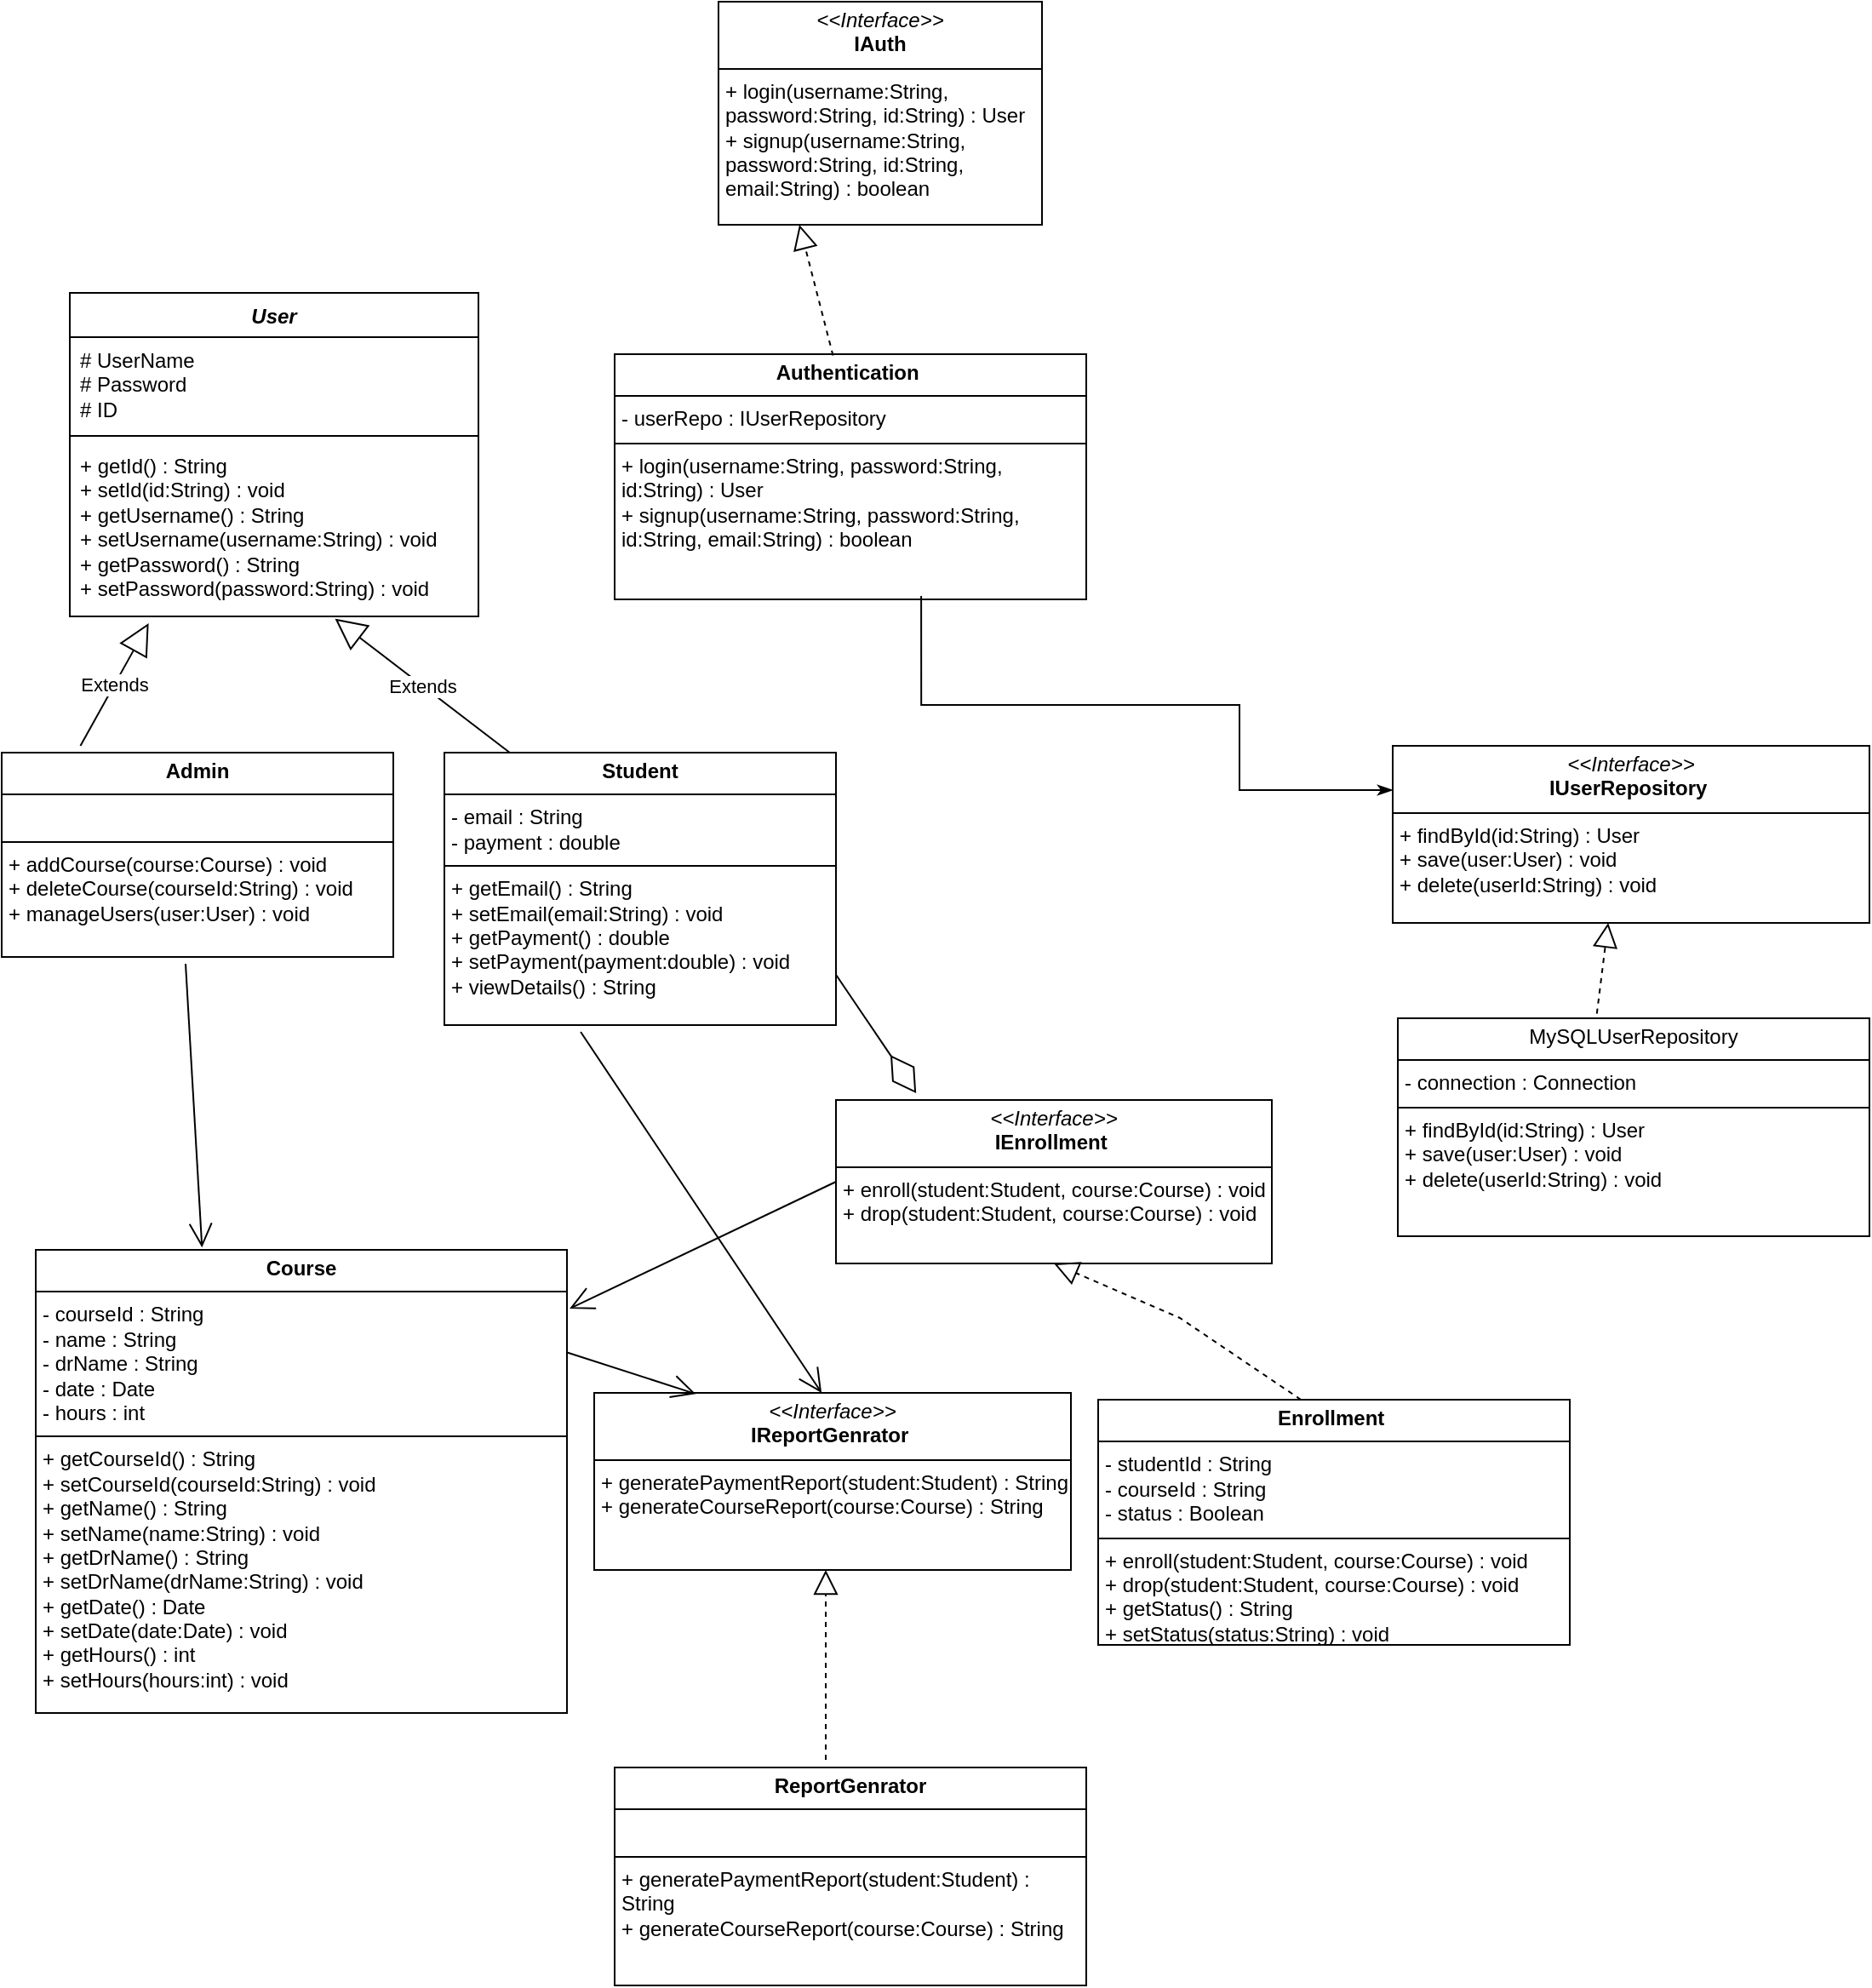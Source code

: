 <mxfile version="27.0.5">
  <diagram name="Page-1" id="mv5y5s7_8OIxt4wLJtsS">
    <mxGraphModel dx="1213" dy="722" grid="1" gridSize="8" guides="1" tooltips="1" connect="1" arrows="1" fold="1" page="1" pageScale="1" pageWidth="1200" pageHeight="500" background="none" math="0" shadow="0">
      <root>
        <mxCell id="0" />
        <mxCell id="1" parent="0" />
        <mxCell id="wIotQ41QkvTkbfuaxGu--1" value="&lt;i&gt;User&lt;/i&gt;" style="swimlane;fontStyle=1;align=center;verticalAlign=top;childLayout=stackLayout;horizontal=1;startSize=26;horizontalStack=0;resizeParent=1;resizeParentMax=0;resizeLast=0;collapsible=1;marginBottom=0;whiteSpace=wrap;html=1;" vertex="1" parent="1">
          <mxGeometry x="60" y="270" width="240" height="190" as="geometry" />
        </mxCell>
        <mxCell id="wIotQ41QkvTkbfuaxGu--2" value="# UserName&lt;div&gt;# Password&lt;br&gt;# ID&lt;/div&gt;" style="text;strokeColor=none;fillColor=none;align=left;verticalAlign=top;spacingLeft=4;spacingRight=4;overflow=hidden;rotatable=0;points=[[0,0.5],[1,0.5]];portConstraint=eastwest;whiteSpace=wrap;html=1;" vertex="1" parent="wIotQ41QkvTkbfuaxGu--1">
          <mxGeometry y="26" width="240" height="54" as="geometry" />
        </mxCell>
        <mxCell id="wIotQ41QkvTkbfuaxGu--3" value="" style="line;strokeWidth=1;fillColor=none;align=left;verticalAlign=middle;spacingTop=-1;spacingLeft=3;spacingRight=3;rotatable=0;labelPosition=right;points=[];portConstraint=eastwest;strokeColor=inherit;" vertex="1" parent="wIotQ41QkvTkbfuaxGu--1">
          <mxGeometry y="80" width="240" height="8" as="geometry" />
        </mxCell>
        <mxCell id="wIotQ41QkvTkbfuaxGu--4" value="&lt;div&gt;+ getId() : String&lt;/div&gt;&lt;div&gt;+ setId(id:String) : void&lt;/div&gt;&lt;div&gt;+ getUsername() : String&lt;/div&gt;&lt;div&gt;+ setUsername(username:String) : void&lt;/div&gt;&lt;div&gt;+ getPassword() : String&lt;/div&gt;&lt;div&gt;+ setPassword(password:String) : void&lt;/div&gt;" style="text;strokeColor=none;fillColor=none;align=left;verticalAlign=top;spacingLeft=4;spacingRight=4;overflow=hidden;rotatable=0;points=[[0,0.5],[1,0.5]];portConstraint=eastwest;whiteSpace=wrap;html=1;" vertex="1" parent="wIotQ41QkvTkbfuaxGu--1">
          <mxGeometry y="88" width="240" height="102" as="geometry" />
        </mxCell>
        <mxCell id="wIotQ41QkvTkbfuaxGu--5" value="&lt;p style=&quot;margin:0px;margin-top:4px;text-align:center;&quot;&gt;&lt;b&gt;Admin&lt;/b&gt;&lt;/p&gt;&lt;hr size=&quot;1&quot; style=&quot;border-style:solid;&quot;&gt;&lt;p style=&quot;margin:0px;margin-left:4px;&quot;&gt;&lt;br&gt;&lt;/p&gt;&lt;hr size=&quot;1&quot; style=&quot;border-style:solid;&quot;&gt;&lt;p style=&quot;margin:0px;margin-left:4px;&quot;&gt;+ addCourse(course:Course) : void&lt;/p&gt;&lt;p style=&quot;margin:0px;margin-left:4px;&quot;&gt;+ deleteCourse(courseId:String) : void&lt;/p&gt;&lt;p style=&quot;margin:0px;margin-left:4px;&quot;&gt;+ manageUsers(user:User) : void&lt;/p&gt;" style="verticalAlign=top;align=left;overflow=fill;html=1;whiteSpace=wrap;" vertex="1" parent="1">
          <mxGeometry x="20" y="540" width="230" height="120" as="geometry" />
        </mxCell>
        <mxCell id="wIotQ41QkvTkbfuaxGu--6" value="Extends" style="endArrow=block;endSize=16;endFill=0;html=1;rounded=0;exitX=0.201;exitY=-0.033;exitDx=0;exitDy=0;exitPerimeter=0;entryX=0.193;entryY=1.039;entryDx=0;entryDy=0;entryPerimeter=0;" edge="1" parent="1" source="wIotQ41QkvTkbfuaxGu--5" target="wIotQ41QkvTkbfuaxGu--4">
          <mxGeometry width="160" relative="1" as="geometry">
            <mxPoint x="55" y="530" as="sourcePoint" />
            <mxPoint x="215" y="530" as="targetPoint" />
            <Array as="points" />
          </mxGeometry>
        </mxCell>
        <mxCell id="wIotQ41QkvTkbfuaxGu--7" value="&lt;p style=&quot;margin:0px;margin-top:4px;text-align:center;&quot;&gt;&lt;b&gt;Student&lt;/b&gt;&lt;/p&gt;&lt;hr size=&quot;1&quot; style=&quot;border-style:solid;&quot;&gt;&lt;p style=&quot;margin:0px;margin-left:4px;&quot;&gt;- email : String&lt;/p&gt;&lt;p style=&quot;margin:0px;margin-left:4px;&quot;&gt;- payment : double&lt;/p&gt;&lt;hr size=&quot;1&quot; style=&quot;border-style:solid;&quot;&gt;&lt;p style=&quot;margin:0px;margin-left:4px;&quot;&gt;+ getEmail() : String&lt;/p&gt;&lt;p style=&quot;margin:0px;margin-left:4px;&quot;&gt;+ setEmail(email:String) : void&lt;/p&gt;&lt;p style=&quot;margin:0px;margin-left:4px;&quot;&gt;+ getPayment() : double&lt;/p&gt;&lt;p style=&quot;margin:0px;margin-left:4px;&quot;&gt;+ setPayment(payment:double) : void&lt;/p&gt;&lt;p style=&quot;margin:0px;margin-left:4px;&quot;&gt;+ viewDetails() : String&lt;/p&gt;" style="verticalAlign=top;align=left;overflow=fill;html=1;whiteSpace=wrap;" vertex="1" parent="1">
          <mxGeometry x="280" y="540" width="230" height="160" as="geometry" />
        </mxCell>
        <mxCell id="wIotQ41QkvTkbfuaxGu--8" value="Extends" style="endArrow=block;endSize=16;endFill=0;html=1;rounded=0;exitX=0.167;exitY=0;exitDx=0;exitDy=0;exitPerimeter=0;entryX=0.649;entryY=1.013;entryDx=0;entryDy=0;entryPerimeter=0;" edge="1" parent="1" source="wIotQ41QkvTkbfuaxGu--7" target="wIotQ41QkvTkbfuaxGu--4">
          <mxGeometry width="160" relative="1" as="geometry">
            <mxPoint x="76" y="546" as="sourcePoint" />
            <mxPoint x="116" y="474" as="targetPoint" />
            <Array as="points" />
          </mxGeometry>
        </mxCell>
        <mxCell id="wIotQ41QkvTkbfuaxGu--9" value="&lt;p style=&quot;margin:0px;margin-top:4px;text-align:center;&quot;&gt;&lt;b&gt;Authentication&amp;nbsp;&lt;/b&gt;&lt;/p&gt;&lt;hr size=&quot;1&quot; style=&quot;border-style:solid;&quot;&gt;&lt;p style=&quot;margin:0px;margin-left:4px;&quot;&gt;- userRepo : IUserRepository&lt;/p&gt;&lt;hr size=&quot;1&quot; style=&quot;border-style:solid;&quot;&gt;&lt;p style=&quot;margin:0px;margin-left:4px;&quot;&gt;+ login(username:String, password:String, id:String) : User&lt;/p&gt;&lt;p style=&quot;margin:0px;margin-left:4px;&quot;&gt;+ signup(username:String, password:String, id:String, email:String) : boolean&lt;/p&gt;" style="verticalAlign=top;align=left;overflow=fill;html=1;whiteSpace=wrap;" vertex="1" parent="1">
          <mxGeometry x="380" y="306" width="277" height="144" as="geometry" />
        </mxCell>
        <mxCell id="wIotQ41QkvTkbfuaxGu--10" value="&lt;p style=&quot;margin:0px;margin-top:4px;text-align:center;&quot;&gt;&lt;i&gt;&amp;lt;&amp;lt;Interface&amp;gt;&amp;gt;&lt;/i&gt;&lt;br&gt;&lt;b&gt;IAuth&lt;/b&gt;&lt;/p&gt;&lt;hr size=&quot;1&quot; style=&quot;border-style:solid;&quot;&gt;&lt;p style=&quot;margin:0px;margin-left:4px;&quot;&gt;+ login(username:String, password:String, id:String) : User&lt;/p&gt;&lt;p style=&quot;margin:0px;margin-left:4px;&quot;&gt;+ signup(username:String, password:String, id:String, email:String) : boolean&lt;/p&gt;" style="verticalAlign=top;align=left;overflow=fill;html=1;whiteSpace=wrap;" vertex="1" parent="1">
          <mxGeometry x="441" y="99" width="190" height="131" as="geometry" />
        </mxCell>
        <mxCell id="wIotQ41QkvTkbfuaxGu--12" value="" style="endArrow=block;dashed=1;endFill=0;endSize=12;html=1;rounded=0;entryX=0.25;entryY=1;entryDx=0;entryDy=0;exitX=0.463;exitY=0.005;exitDx=0;exitDy=0;exitPerimeter=0;" edge="1" parent="1" source="wIotQ41QkvTkbfuaxGu--9" target="wIotQ41QkvTkbfuaxGu--10">
          <mxGeometry width="160" relative="1" as="geometry">
            <mxPoint x="342" y="369" as="sourcePoint" />
            <mxPoint x="502" y="369" as="targetPoint" />
          </mxGeometry>
        </mxCell>
        <mxCell id="wIotQ41QkvTkbfuaxGu--13" value="&lt;p style=&quot;margin:0px;margin-top:4px;text-align:center;&quot;&gt;&lt;b&gt;Enrollment&amp;nbsp;&lt;/b&gt;&lt;/p&gt;&lt;hr size=&quot;1&quot; style=&quot;border-style:solid;&quot;&gt;&lt;p style=&quot;margin:0px;margin-left:4px;&quot;&gt;- studentId : String&lt;/p&gt;&lt;p style=&quot;margin:0px;margin-left:4px;&quot;&gt;- courseId : String&lt;/p&gt;&lt;p style=&quot;margin:0px;margin-left:4px;&quot;&gt;- status : Boolean&lt;/p&gt;&lt;hr size=&quot;1&quot; style=&quot;border-style:solid;&quot;&gt;&lt;p style=&quot;margin:0px;margin-left:4px;&quot;&gt;+ enroll(student:Student, course:Course) : void&lt;/p&gt;&lt;p style=&quot;margin:0px;margin-left:4px;&quot;&gt;+ drop(student:Student, course:Course) : void&lt;/p&gt;&lt;p style=&quot;margin:0px;margin-left:4px;&quot;&gt;+ getStatus() : String&lt;/p&gt;&lt;p style=&quot;margin:0px;margin-left:4px;&quot;&gt;+ setStatus(status:String) : void&lt;/p&gt;" style="verticalAlign=top;align=left;overflow=fill;html=1;whiteSpace=wrap;" vertex="1" parent="1">
          <mxGeometry x="664" y="920" width="277" height="144" as="geometry" />
        </mxCell>
        <mxCell id="wIotQ41QkvTkbfuaxGu--14" value="&lt;p style=&quot;margin:0px;margin-top:4px;text-align:center;&quot;&gt;&lt;i&gt;&amp;lt;&amp;lt;Interface&amp;gt;&amp;gt;&lt;/i&gt;&lt;br&gt;&lt;b&gt;I&lt;/b&gt;&lt;b style=&quot;background-color: transparent; color: light-dark(rgb(0, 0, 0), rgb(255, 255, 255));&quot;&gt;Enrollment&amp;nbsp;&lt;/b&gt;&lt;/p&gt;&lt;hr size=&quot;1&quot; style=&quot;border-style:solid;&quot;&gt;&lt;p style=&quot;margin:0px;margin-left:4px;&quot;&gt;+ enroll(student:Student, course:Course) : void&lt;/p&gt;&lt;p style=&quot;margin:0px;margin-left:4px;&quot;&gt;+ drop(student:Student, course:Course) : void&lt;/p&gt;&lt;div&gt;&lt;br&gt;&lt;/div&gt;" style="verticalAlign=top;align=left;overflow=fill;html=1;whiteSpace=wrap;" vertex="1" parent="1">
          <mxGeometry x="510" y="744" width="256" height="96" as="geometry" />
        </mxCell>
        <mxCell id="wIotQ41QkvTkbfuaxGu--15" value="" style="endArrow=block;dashed=1;endFill=0;endSize=12;html=1;rounded=0;entryX=0.5;entryY=1;entryDx=0;entryDy=0;exitX=0.43;exitY=0;exitDx=0;exitDy=0;exitPerimeter=0;" edge="1" parent="1" source="wIotQ41QkvTkbfuaxGu--13" target="wIotQ41QkvTkbfuaxGu--14">
          <mxGeometry width="160" relative="1" as="geometry">
            <mxPoint x="864" y="328" as="sourcePoint" />
            <mxPoint x="768" y="240" as="targetPoint" />
            <Array as="points">
              <mxPoint x="712" y="872" />
            </Array>
          </mxGeometry>
        </mxCell>
        <mxCell id="wIotQ41QkvTkbfuaxGu--16" value="&lt;p style=&quot;margin:0px;margin-top:4px;text-align:center;&quot;&gt;&lt;b&gt;ReportGenrator&lt;/b&gt;&lt;/p&gt;&lt;hr size=&quot;1&quot; style=&quot;border-style:solid;&quot;&gt;&lt;p style=&quot;margin:0px;margin-left:4px;&quot;&gt;&lt;br&gt;&lt;/p&gt;&lt;hr size=&quot;1&quot; style=&quot;border-style:solid;&quot;&gt;&lt;p style=&quot;margin:0px;margin-left:4px;&quot;&gt;&lt;span style=&quot;background-color: transparent; color: light-dark(rgb(0, 0, 0), rgb(255, 255, 255));&quot;&gt;+ generatePaymentReport(student:Student) : String&lt;/span&gt;&lt;/p&gt;&lt;p style=&quot;margin:0px;margin-left:4px;&quot;&gt;+ generateCourseReport(course:Course) : String&lt;/p&gt;&lt;div&gt;&lt;br&gt;&lt;/div&gt;" style="verticalAlign=top;align=left;overflow=fill;html=1;whiteSpace=wrap;" vertex="1" parent="1">
          <mxGeometry x="380" y="1136" width="277" height="128" as="geometry" />
        </mxCell>
        <mxCell id="wIotQ41QkvTkbfuaxGu--18" value="&lt;p style=&quot;margin:0px;margin-top:4px;text-align:center;&quot;&gt;&lt;i&gt;&amp;lt;&amp;lt;Interface&amp;gt;&amp;gt;&lt;/i&gt;&lt;br&gt;&lt;b&gt;I&lt;/b&gt;&lt;b style=&quot;background-color: transparent; color: light-dark(rgb(0, 0, 0), rgb(255, 255, 255));&quot;&gt;ReportGenrator&amp;nbsp;&lt;/b&gt;&lt;/p&gt;&lt;hr size=&quot;1&quot; style=&quot;border-style:solid;&quot;&gt;&lt;p style=&quot;margin:0px;margin-left:4px;&quot;&gt;+ generatePaymentReport(student:Student) : String&lt;/p&gt;&lt;p style=&quot;margin:0px;margin-left:4px;&quot;&gt;+ generateCourseReport(course:Course) : String&lt;/p&gt;&lt;div&gt;&lt;br&gt;&lt;/div&gt;&lt;div&gt;&lt;br&gt;&lt;/div&gt;" style="verticalAlign=top;align=left;overflow=fill;html=1;whiteSpace=wrap;" vertex="1" parent="1">
          <mxGeometry x="368" y="916" width="280" height="104" as="geometry" />
        </mxCell>
        <mxCell id="wIotQ41QkvTkbfuaxGu--19" value="" style="endArrow=block;dashed=1;endFill=0;endSize=12;html=1;rounded=0;entryX=0.5;entryY=1;entryDx=0;entryDy=0;" edge="1" parent="1">
          <mxGeometry width="160" relative="1" as="geometry">
            <mxPoint x="504" y="1131.5" as="sourcePoint" />
            <mxPoint x="504" y="1020" as="targetPoint" />
            <Array as="points">
              <mxPoint x="504" y="1068" />
            </Array>
          </mxGeometry>
        </mxCell>
        <mxCell id="wIotQ41QkvTkbfuaxGu--20" value="&lt;p style=&quot;margin:0px;margin-top:4px;text-align:center;&quot;&gt;&lt;b&gt;Course&lt;/b&gt;&lt;/p&gt;&lt;hr size=&quot;1&quot; style=&quot;border-style:solid;&quot;&gt;&lt;p style=&quot;margin:0px;margin-left:4px;&quot;&gt;- courseId : String&lt;/p&gt;&lt;p style=&quot;margin:0px;margin-left:4px;&quot;&gt;- name : String&lt;/p&gt;&lt;p style=&quot;margin:0px;margin-left:4px;&quot;&gt;- drName : String&lt;/p&gt;&lt;p style=&quot;margin:0px;margin-left:4px;&quot;&gt;- date : Date&lt;/p&gt;&lt;p style=&quot;margin:0px;margin-left:4px;&quot;&gt;- hours : int&lt;/p&gt;&lt;hr size=&quot;1&quot; style=&quot;border-style:solid;&quot;&gt;&lt;p style=&quot;margin:0px;margin-left:4px;&quot;&gt;+ getCourseId() : String&lt;/p&gt;&lt;p style=&quot;margin:0px;margin-left:4px;&quot;&gt;+ setCourseId(courseId:String) : void&lt;/p&gt;&lt;p style=&quot;margin:0px;margin-left:4px;&quot;&gt;+ getName() : String&lt;/p&gt;&lt;p style=&quot;margin:0px;margin-left:4px;&quot;&gt;+ setName(name:String) : void&lt;/p&gt;&lt;p style=&quot;margin:0px;margin-left:4px;&quot;&gt;+ getDrName() : String&lt;/p&gt;&lt;p style=&quot;margin:0px;margin-left:4px;&quot;&gt;+ setDrName(drName:String) : void&lt;/p&gt;&lt;p style=&quot;margin:0px;margin-left:4px;&quot;&gt;+ getDate() : Date&lt;/p&gt;&lt;p style=&quot;margin:0px;margin-left:4px;&quot;&gt;+ setDate(date:Date) : void&lt;/p&gt;&lt;p style=&quot;margin:0px;margin-left:4px;&quot;&gt;+ getHours() : int&lt;/p&gt;&lt;p style=&quot;margin:0px;margin-left:4px;&quot;&gt;+ setHours(hours:int) : void&lt;/p&gt;&lt;div&gt;&lt;br&gt;&lt;/div&gt;" style="verticalAlign=top;align=left;overflow=fill;html=1;whiteSpace=wrap;" vertex="1" parent="1">
          <mxGeometry x="40" y="832" width="312" height="272" as="geometry" />
        </mxCell>
        <mxCell id="wIotQ41QkvTkbfuaxGu--21" value="&lt;p style=&quot;margin:0px;margin-top:4px;text-align:center;&quot;&gt;MySQLUserRepository&lt;/p&gt;&lt;hr size=&quot;1&quot; style=&quot;border-style:solid;&quot;&gt;&lt;p style=&quot;margin:0px;margin-left:4px;&quot;&gt;&lt;code class=&quot;whitespace-pre! language-java&quot;&gt;&lt;font face=&quot;Helvetica&quot;&gt;- connection : Connection&lt;/font&gt;&lt;/code&gt;&lt;/p&gt;&lt;hr size=&quot;1&quot; style=&quot;border-style:solid;&quot;&gt;&lt;p style=&quot;margin:0px;margin-left:4px;&quot;&gt;+ findById(id:String) : User&lt;/p&gt;&lt;p style=&quot;margin:0px;margin-left:4px;&quot;&gt;+ save(user:User) : void&lt;/p&gt;&lt;p style=&quot;margin:0px;margin-left:4px;&quot;&gt;+ delete(userId:String) : void&lt;/p&gt;" style="verticalAlign=top;align=left;overflow=fill;html=1;whiteSpace=wrap;" vertex="1" parent="1">
          <mxGeometry x="840" y="696" width="277" height="128" as="geometry" />
        </mxCell>
        <mxCell id="wIotQ41QkvTkbfuaxGu--22" value="&lt;p style=&quot;margin:0px;margin-top:4px;text-align:center;&quot;&gt;&lt;i&gt;&amp;lt;&amp;lt;Interface&amp;gt;&amp;gt;&lt;/i&gt;&lt;br&gt;&lt;b&gt;IUserRepository&lt;span style=&quot;background-color: transparent; color: light-dark(rgb(0, 0, 0), rgb(255, 255, 255));&quot;&gt;&amp;nbsp;&lt;/span&gt;&lt;/b&gt;&lt;/p&gt;&lt;hr size=&quot;1&quot; style=&quot;border-style:solid;&quot;&gt;&lt;p style=&quot;margin:0px;margin-left:4px;&quot;&gt;+ findById(id:String) : User&lt;/p&gt;&lt;p style=&quot;margin:0px;margin-left:4px;&quot;&gt;+ save(user:User) : void&lt;/p&gt;&lt;p style=&quot;margin:0px;margin-left:4px;&quot;&gt;+ delete(userId:String) : void&lt;/p&gt;&lt;div&gt;&lt;br&gt;&lt;/div&gt;" style="verticalAlign=top;align=left;overflow=fill;html=1;whiteSpace=wrap;" vertex="1" parent="1">
          <mxGeometry x="837" y="536" width="280" height="104" as="geometry" />
        </mxCell>
        <mxCell id="wIotQ41QkvTkbfuaxGu--23" value="" style="endArrow=block;dashed=1;endFill=0;endSize=12;html=1;rounded=0;exitX=0.422;exitY=-0.021;exitDx=0;exitDy=0;exitPerimeter=0;entryX=0.452;entryY=1;entryDx=0;entryDy=0;entryPerimeter=0;" edge="1" parent="1" source="wIotQ41QkvTkbfuaxGu--21" target="wIotQ41QkvTkbfuaxGu--22">
          <mxGeometry width="160" relative="1" as="geometry">
            <mxPoint x="984" y="528" as="sourcePoint" />
            <mxPoint x="1144" y="528" as="targetPoint" />
          </mxGeometry>
        </mxCell>
        <mxCell id="wIotQ41QkvTkbfuaxGu--26" value="" style="endArrow=classicThin;html=1;edgeStyle=orthogonalEdgeStyle;rounded=0;exitX=0.65;exitY=0.986;exitDx=0;exitDy=0;exitPerimeter=0;entryX=0;entryY=0.25;entryDx=0;entryDy=0;endFill=1;" edge="1" parent="1" source="wIotQ41QkvTkbfuaxGu--9" target="wIotQ41QkvTkbfuaxGu--22">
          <mxGeometry relative="1" as="geometry">
            <mxPoint x="568" y="488" as="sourcePoint" />
            <mxPoint x="728" y="488" as="targetPoint" />
            <Array as="points">
              <mxPoint x="560" y="512" />
              <mxPoint x="747" y="512" />
              <mxPoint x="747" y="562" />
            </Array>
          </mxGeometry>
        </mxCell>
        <mxCell id="wIotQ41QkvTkbfuaxGu--30" value="" style="endArrow=diamondThin;endFill=0;endSize=24;html=1;rounded=0;exitX=1.001;exitY=0.817;exitDx=0;exitDy=0;exitPerimeter=0;entryX=0.184;entryY=-0.042;entryDx=0;entryDy=0;entryPerimeter=0;" edge="1" parent="1" source="wIotQ41QkvTkbfuaxGu--7" target="wIotQ41QkvTkbfuaxGu--14">
          <mxGeometry width="160" relative="1" as="geometry">
            <mxPoint x="408" y="768" as="sourcePoint" />
            <mxPoint x="568" y="768" as="targetPoint" />
          </mxGeometry>
        </mxCell>
        <mxCell id="wIotQ41QkvTkbfuaxGu--31" value="" style="endArrow=open;endFill=1;endSize=12;html=1;rounded=0;entryX=1.005;entryY=0.127;entryDx=0;entryDy=0;entryPerimeter=0;exitX=0;exitY=0.5;exitDx=0;exitDy=0;" edge="1" parent="1" source="wIotQ41QkvTkbfuaxGu--14" target="wIotQ41QkvTkbfuaxGu--20">
          <mxGeometry width="160" relative="1" as="geometry">
            <mxPoint x="408" y="768" as="sourcePoint" />
            <mxPoint x="568" y="768" as="targetPoint" />
          </mxGeometry>
        </mxCell>
        <mxCell id="wIotQ41QkvTkbfuaxGu--32" value="" style="endArrow=open;endFill=1;endSize=12;html=1;rounded=0;entryX=0.313;entryY=-0.005;entryDx=0;entryDy=0;entryPerimeter=0;" edge="1" parent="1" target="wIotQ41QkvTkbfuaxGu--20">
          <mxGeometry width="160" relative="1" as="geometry">
            <mxPoint x="128" y="664" as="sourcePoint" />
            <mxPoint x="280" y="680" as="targetPoint" />
          </mxGeometry>
        </mxCell>
        <mxCell id="wIotQ41QkvTkbfuaxGu--33" value="" style="endArrow=open;endFill=1;endSize=12;html=1;rounded=0;exitX=0.999;exitY=0.221;exitDx=0;exitDy=0;exitPerimeter=0;entryX=0.213;entryY=0.006;entryDx=0;entryDy=0;entryPerimeter=0;" edge="1" parent="1" source="wIotQ41QkvTkbfuaxGu--20" target="wIotQ41QkvTkbfuaxGu--18">
          <mxGeometry width="160" relative="1" as="geometry">
            <mxPoint x="584" y="768" as="sourcePoint" />
            <mxPoint x="416" y="872" as="targetPoint" />
          </mxGeometry>
        </mxCell>
        <mxCell id="wIotQ41QkvTkbfuaxGu--34" value="" style="endArrow=open;endFill=1;endSize=12;html=1;rounded=0;exitX=0.348;exitY=1.025;exitDx=0;exitDy=0;exitPerimeter=0;entryX=0.477;entryY=0;entryDx=0;entryDy=0;entryPerimeter=0;" edge="1" parent="1" source="wIotQ41QkvTkbfuaxGu--7" target="wIotQ41QkvTkbfuaxGu--18">
          <mxGeometry width="160" relative="1" as="geometry">
            <mxPoint x="473" y="924" as="sourcePoint" />
            <mxPoint x="360" y="887" as="targetPoint" />
          </mxGeometry>
        </mxCell>
      </root>
    </mxGraphModel>
  </diagram>
</mxfile>

